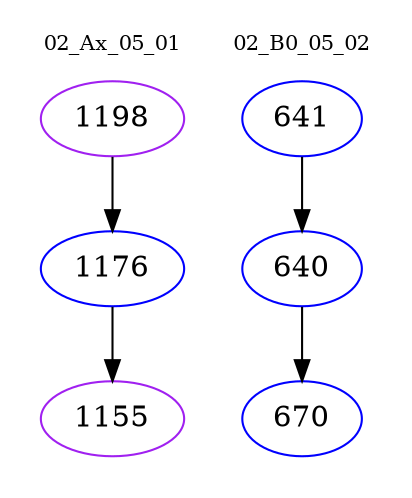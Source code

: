 digraph{
subgraph cluster_0 {
color = white
label = "02_Ax_05_01";
fontsize=10;
T0_1198 [label="1198", color="purple"]
T0_1198 -> T0_1176 [color="black"]
T0_1176 [label="1176", color="blue"]
T0_1176 -> T0_1155 [color="black"]
T0_1155 [label="1155", color="purple"]
}
subgraph cluster_1 {
color = white
label = "02_B0_05_02";
fontsize=10;
T1_641 [label="641", color="blue"]
T1_641 -> T1_640 [color="black"]
T1_640 [label="640", color="blue"]
T1_640 -> T1_670 [color="black"]
T1_670 [label="670", color="blue"]
}
}
